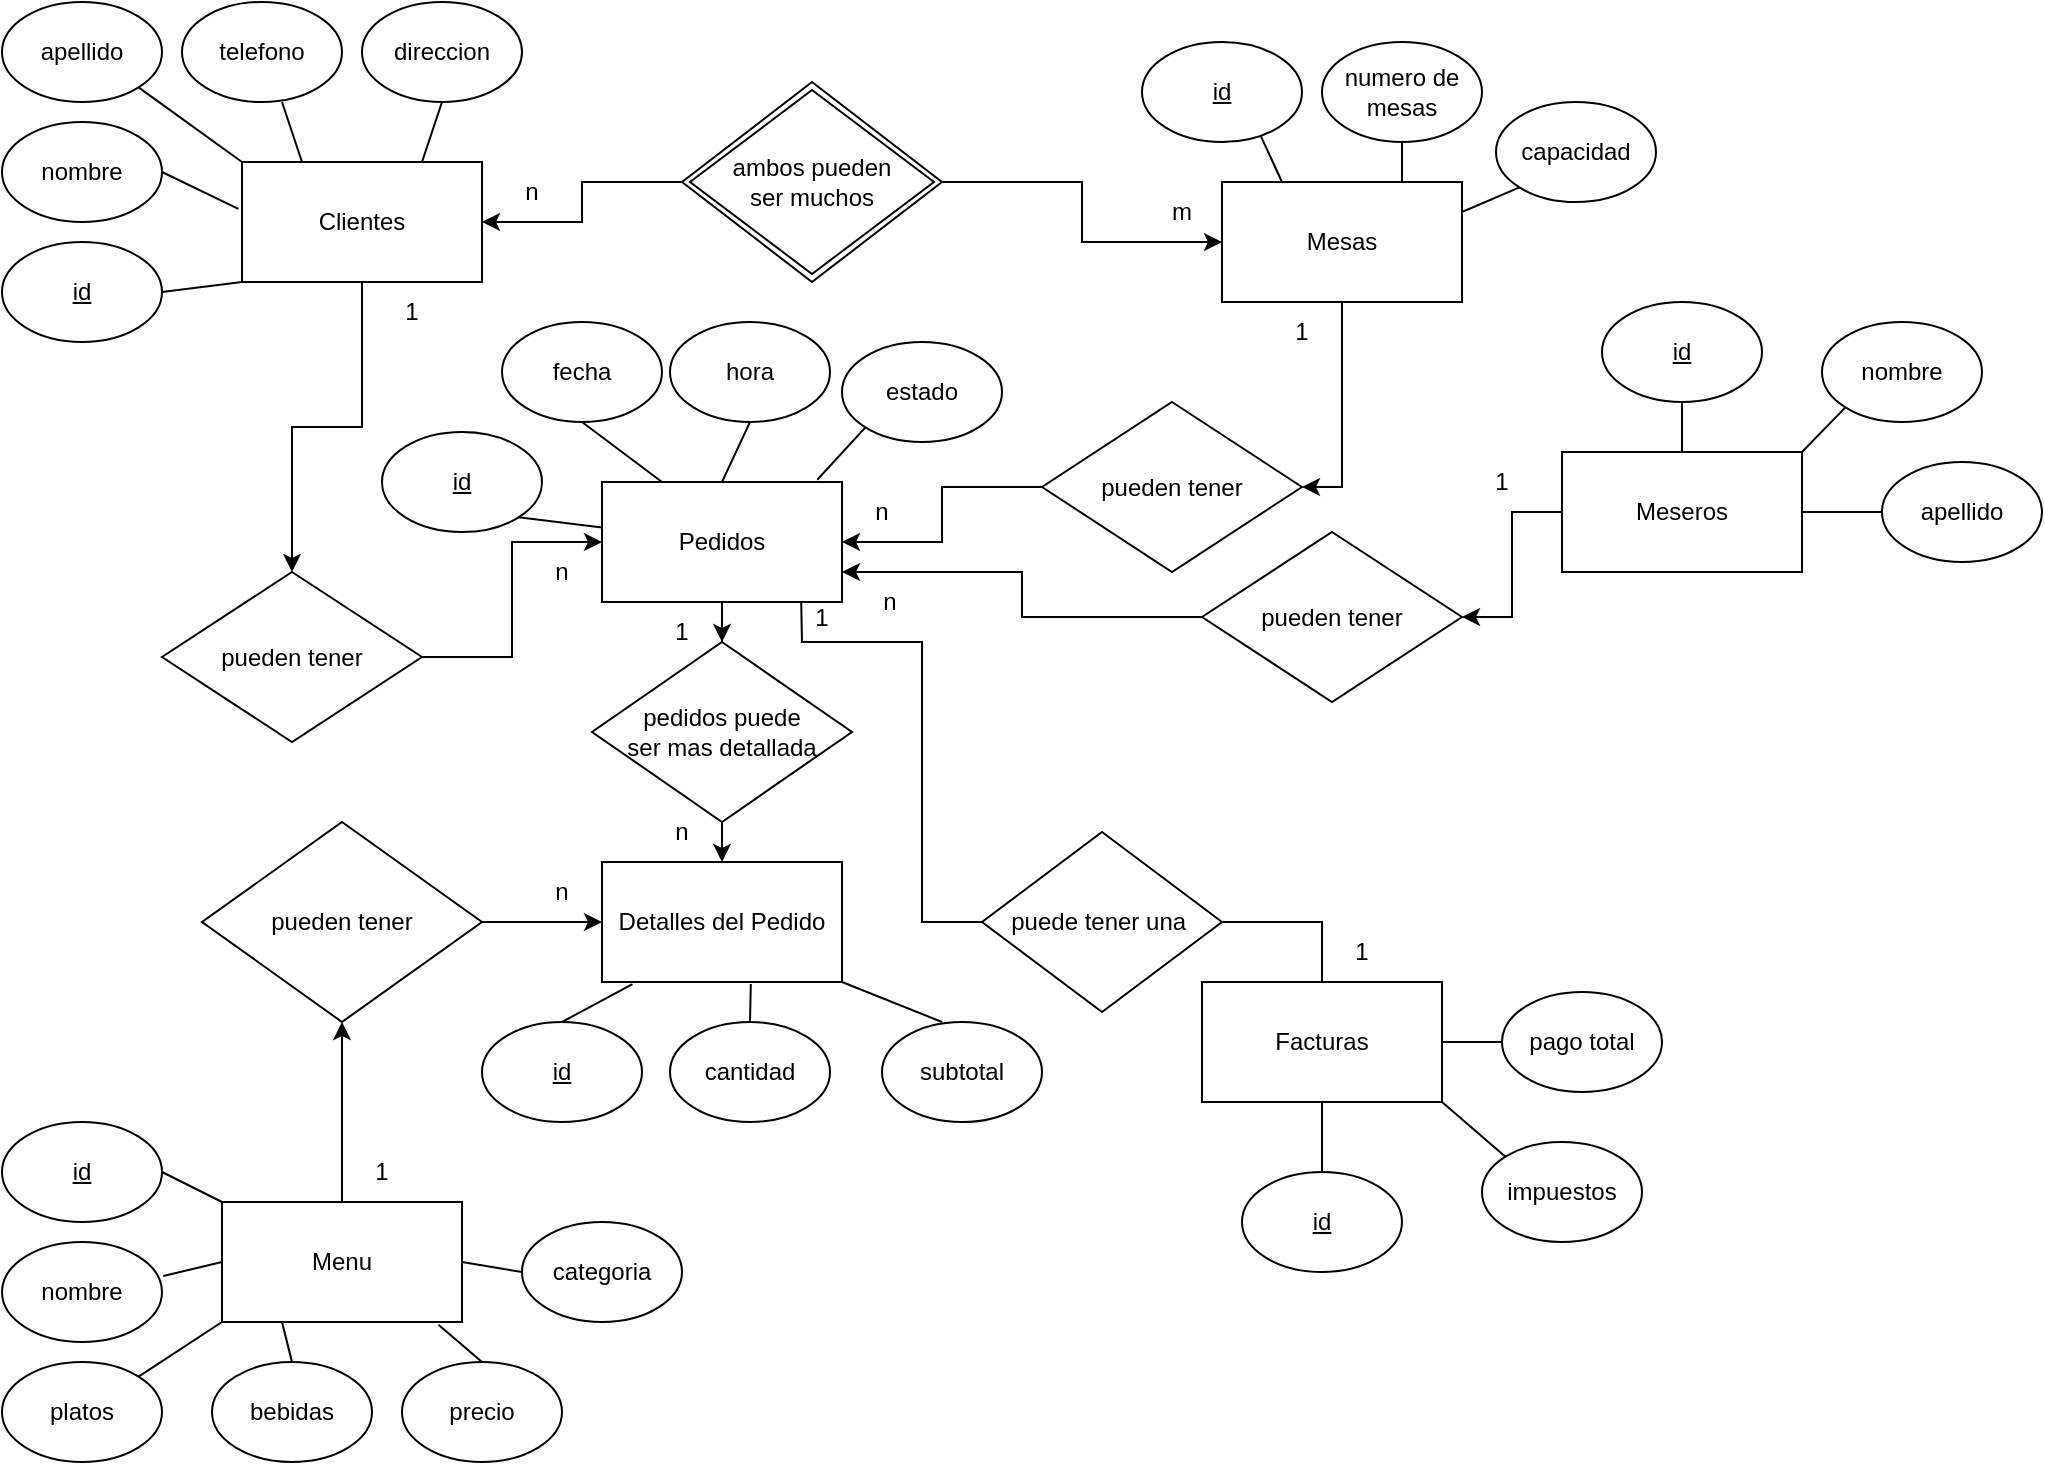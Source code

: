 <mxfile version="26.0.14">
  <diagram name="Página-1" id="WAFiXAsMAz0UJ1M0hnzs">
    <mxGraphModel dx="1290" dy="563" grid="1" gridSize="10" guides="1" tooltips="1" connect="1" arrows="1" fold="1" page="1" pageScale="1" pageWidth="827" pageHeight="1169" math="0" shadow="0">
      <root>
        <mxCell id="0" />
        <mxCell id="1" parent="0" />
        <mxCell id="Kp8BGL8UJKe5xmwrFvUl-74" style="edgeStyle=orthogonalEdgeStyle;rounded=0;orthogonalLoop=1;jettySize=auto;html=1;entryX=0.5;entryY=0;entryDx=0;entryDy=0;" parent="1" source="Kp8BGL8UJKe5xmwrFvUl-1" target="Kp8BGL8UJKe5xmwrFvUl-71" edge="1">
          <mxGeometry relative="1" as="geometry" />
        </mxCell>
        <mxCell id="Kp8BGL8UJKe5xmwrFvUl-1" value="Clientes" style="rounded=0;whiteSpace=wrap;html=1;" parent="1" vertex="1">
          <mxGeometry x="120" y="80" width="120" height="60" as="geometry" />
        </mxCell>
        <mxCell id="Kp8BGL8UJKe5xmwrFvUl-132" style="edgeStyle=orthogonalEdgeStyle;rounded=0;orthogonalLoop=1;jettySize=auto;html=1;entryX=0.5;entryY=0;entryDx=0;entryDy=0;" parent="1" source="Kp8BGL8UJKe5xmwrFvUl-2" target="Kp8BGL8UJKe5xmwrFvUl-131" edge="1">
          <mxGeometry relative="1" as="geometry" />
        </mxCell>
        <mxCell id="Kp8BGL8UJKe5xmwrFvUl-2" value="Pedidos" style="rounded=0;whiteSpace=wrap;html=1;" parent="1" vertex="1">
          <mxGeometry x="300" y="240" width="120" height="60" as="geometry" />
        </mxCell>
        <mxCell id="Kp8BGL8UJKe5xmwrFvUl-82" style="edgeStyle=orthogonalEdgeStyle;rounded=0;orthogonalLoop=1;jettySize=auto;html=1;entryX=1;entryY=0.5;entryDx=0;entryDy=0;" parent="1" source="Kp8BGL8UJKe5xmwrFvUl-3" target="Kp8BGL8UJKe5xmwrFvUl-80" edge="1">
          <mxGeometry relative="1" as="geometry" />
        </mxCell>
        <mxCell id="Kp8BGL8UJKe5xmwrFvUl-3" value="Mesas" style="rounded=0;whiteSpace=wrap;html=1;" parent="1" vertex="1">
          <mxGeometry x="610" y="90" width="120" height="60" as="geometry" />
        </mxCell>
        <mxCell id="Kp8BGL8UJKe5xmwrFvUl-119" style="edgeStyle=orthogonalEdgeStyle;rounded=0;orthogonalLoop=1;jettySize=auto;html=1;" parent="1" source="Kp8BGL8UJKe5xmwrFvUl-6" target="Kp8BGL8UJKe5xmwrFvUl-118" edge="1">
          <mxGeometry relative="1" as="geometry" />
        </mxCell>
        <mxCell id="Kp8BGL8UJKe5xmwrFvUl-6" value="Meseros" style="rounded=0;whiteSpace=wrap;html=1;" parent="1" vertex="1">
          <mxGeometry x="780" y="225" width="120" height="60" as="geometry" />
        </mxCell>
        <mxCell id="Kp8BGL8UJKe5xmwrFvUl-8" value="apellido" style="ellipse;whiteSpace=wrap;html=1;" parent="1" vertex="1">
          <mxGeometry width="80" height="50" as="geometry" />
        </mxCell>
        <mxCell id="Kp8BGL8UJKe5xmwrFvUl-10" value="telefono" style="ellipse;whiteSpace=wrap;html=1;" parent="1" vertex="1">
          <mxGeometry x="90" width="80" height="50" as="geometry" />
        </mxCell>
        <mxCell id="Kp8BGL8UJKe5xmwrFvUl-11" value="nombre" style="ellipse;whiteSpace=wrap;html=1;" parent="1" vertex="1">
          <mxGeometry y="60" width="80" height="50" as="geometry" />
        </mxCell>
        <mxCell id="Kp8BGL8UJKe5xmwrFvUl-12" value="&lt;u&gt;id&lt;/u&gt;" style="ellipse;whiteSpace=wrap;html=1;" parent="1" vertex="1">
          <mxGeometry y="120" width="80" height="50" as="geometry" />
        </mxCell>
        <mxCell id="Kp8BGL8UJKe5xmwrFvUl-13" value="direccion" style="ellipse;whiteSpace=wrap;html=1;" parent="1" vertex="1">
          <mxGeometry x="180" width="80" height="50" as="geometry" />
        </mxCell>
        <mxCell id="Kp8BGL8UJKe5xmwrFvUl-14" value="" style="endArrow=none;html=1;rounded=0;exitX=-0.015;exitY=0.39;exitDx=0;exitDy=0;exitPerimeter=0;entryX=1;entryY=0.5;entryDx=0;entryDy=0;" parent="1" source="Kp8BGL8UJKe5xmwrFvUl-1" target="Kp8BGL8UJKe5xmwrFvUl-11" edge="1">
          <mxGeometry width="50" height="50" relative="1" as="geometry">
            <mxPoint x="120" y="120" as="sourcePoint" />
            <mxPoint x="170" y="70" as="targetPoint" />
          </mxGeometry>
        </mxCell>
        <mxCell id="Kp8BGL8UJKe5xmwrFvUl-15" value="" style="endArrow=none;html=1;rounded=0;exitX=0;exitY=1;exitDx=0;exitDy=0;entryX=1;entryY=0.5;entryDx=0;entryDy=0;" parent="1" source="Kp8BGL8UJKe5xmwrFvUl-1" target="Kp8BGL8UJKe5xmwrFvUl-12" edge="1">
          <mxGeometry width="50" height="50" relative="1" as="geometry">
            <mxPoint x="130" y="130" as="sourcePoint" />
            <mxPoint x="180" y="80" as="targetPoint" />
          </mxGeometry>
        </mxCell>
        <mxCell id="Kp8BGL8UJKe5xmwrFvUl-16" value="" style="endArrow=none;html=1;rounded=0;exitX=0;exitY=0;exitDx=0;exitDy=0;entryX=1;entryY=1;entryDx=0;entryDy=0;" parent="1" source="Kp8BGL8UJKe5xmwrFvUl-1" target="Kp8BGL8UJKe5xmwrFvUl-8" edge="1">
          <mxGeometry width="50" height="50" relative="1" as="geometry">
            <mxPoint x="140" y="140" as="sourcePoint" />
            <mxPoint x="190" y="90" as="targetPoint" />
          </mxGeometry>
        </mxCell>
        <mxCell id="Kp8BGL8UJKe5xmwrFvUl-17" value="" style="endArrow=none;html=1;rounded=0;exitX=0.25;exitY=0;exitDx=0;exitDy=0;entryX=0.625;entryY=1;entryDx=0;entryDy=0;entryPerimeter=0;" parent="1" source="Kp8BGL8UJKe5xmwrFvUl-1" target="Kp8BGL8UJKe5xmwrFvUl-10" edge="1">
          <mxGeometry width="50" height="50" relative="1" as="geometry">
            <mxPoint x="150" y="150" as="sourcePoint" />
            <mxPoint x="200" y="100" as="targetPoint" />
          </mxGeometry>
        </mxCell>
        <mxCell id="Kp8BGL8UJKe5xmwrFvUl-18" value="" style="endArrow=none;html=1;rounded=0;exitX=0.75;exitY=0;exitDx=0;exitDy=0;entryX=0.5;entryY=1;entryDx=0;entryDy=0;" parent="1" source="Kp8BGL8UJKe5xmwrFvUl-1" target="Kp8BGL8UJKe5xmwrFvUl-13" edge="1">
          <mxGeometry width="50" height="50" relative="1" as="geometry">
            <mxPoint x="160" y="160" as="sourcePoint" />
            <mxPoint x="210" y="110" as="targetPoint" />
          </mxGeometry>
        </mxCell>
        <mxCell id="Kp8BGL8UJKe5xmwrFvUl-31" value="hora" style="ellipse;whiteSpace=wrap;html=1;" parent="1" vertex="1">
          <mxGeometry x="334" y="160" width="80" height="50" as="geometry" />
        </mxCell>
        <mxCell id="Kp8BGL8UJKe5xmwrFvUl-32" value="estado" style="ellipse;whiteSpace=wrap;html=1;" parent="1" vertex="1">
          <mxGeometry x="420" y="170" width="80" height="50" as="geometry" />
        </mxCell>
        <mxCell id="Kp8BGL8UJKe5xmwrFvUl-33" value="fecha" style="ellipse;whiteSpace=wrap;html=1;" parent="1" vertex="1">
          <mxGeometry x="250" y="160" width="80" height="50" as="geometry" />
        </mxCell>
        <mxCell id="Kp8BGL8UJKe5xmwrFvUl-34" value="&lt;u&gt;id&lt;/u&gt;" style="ellipse;whiteSpace=wrap;html=1;" parent="1" vertex="1">
          <mxGeometry x="190" y="215" width="80" height="50" as="geometry" />
        </mxCell>
        <mxCell id="Kp8BGL8UJKe5xmwrFvUl-36" value="&lt;u&gt;id&lt;/u&gt;" style="ellipse;whiteSpace=wrap;html=1;" parent="1" vertex="1">
          <mxGeometry x="570" y="20" width="80" height="50" as="geometry" />
        </mxCell>
        <mxCell id="Kp8BGL8UJKe5xmwrFvUl-38" value="numero de mesas" style="ellipse;whiteSpace=wrap;html=1;" parent="1" vertex="1">
          <mxGeometry x="660" y="20" width="80" height="50" as="geometry" />
        </mxCell>
        <mxCell id="Kp8BGL8UJKe5xmwrFvUl-39" value="capacidad" style="ellipse;whiteSpace=wrap;html=1;" parent="1" vertex="1">
          <mxGeometry x="747" y="50" width="80" height="50" as="geometry" />
        </mxCell>
        <mxCell id="Kp8BGL8UJKe5xmwrFvUl-40" value="" style="endArrow=none;html=1;rounded=0;exitX=0.25;exitY=0;exitDx=0;exitDy=0;entryX=0.74;entryY=0.932;entryDx=0;entryDy=0;entryPerimeter=0;" parent="1" source="Kp8BGL8UJKe5xmwrFvUl-3" target="Kp8BGL8UJKe5xmwrFvUl-36" edge="1">
          <mxGeometry width="50" height="50" relative="1" as="geometry">
            <mxPoint x="530" y="220" as="sourcePoint" />
            <mxPoint x="580" y="170" as="targetPoint" />
          </mxGeometry>
        </mxCell>
        <mxCell id="Kp8BGL8UJKe5xmwrFvUl-41" value="" style="endArrow=none;html=1;rounded=0;exitX=0.75;exitY=0;exitDx=0;exitDy=0;entryX=0.5;entryY=1;entryDx=0;entryDy=0;" parent="1" source="Kp8BGL8UJKe5xmwrFvUl-3" target="Kp8BGL8UJKe5xmwrFvUl-38" edge="1">
          <mxGeometry width="50" height="50" relative="1" as="geometry">
            <mxPoint x="540" y="230" as="sourcePoint" />
            <mxPoint x="590" y="180" as="targetPoint" />
          </mxGeometry>
        </mxCell>
        <mxCell id="Kp8BGL8UJKe5xmwrFvUl-42" value="" style="endArrow=none;html=1;rounded=0;exitX=1;exitY=0.25;exitDx=0;exitDy=0;entryX=0;entryY=1;entryDx=0;entryDy=0;" parent="1" source="Kp8BGL8UJKe5xmwrFvUl-3" target="Kp8BGL8UJKe5xmwrFvUl-39" edge="1">
          <mxGeometry width="50" height="50" relative="1" as="geometry">
            <mxPoint x="550" y="240" as="sourcePoint" />
            <mxPoint x="600" y="190" as="targetPoint" />
          </mxGeometry>
        </mxCell>
        <mxCell id="Kp8BGL8UJKe5xmwrFvUl-43" value="" style="endArrow=none;html=1;rounded=0;exitX=0.5;exitY=0;exitDx=0;exitDy=0;entryX=0.5;entryY=1;entryDx=0;entryDy=0;" parent="1" source="Kp8BGL8UJKe5xmwrFvUl-6" target="Kp8BGL8UJKe5xmwrFvUl-49" edge="1">
          <mxGeometry width="50" height="50" relative="1" as="geometry">
            <mxPoint x="515" y="260" as="sourcePoint" />
            <mxPoint x="565" y="210" as="targetPoint" />
          </mxGeometry>
        </mxCell>
        <mxCell id="Kp8BGL8UJKe5xmwrFvUl-44" value="" style="endArrow=none;html=1;rounded=0;exitX=1;exitY=0;exitDx=0;exitDy=0;entryX=0;entryY=1;entryDx=0;entryDy=0;" parent="1" source="Kp8BGL8UJKe5xmwrFvUl-6" target="Kp8BGL8UJKe5xmwrFvUl-48" edge="1">
          <mxGeometry width="50" height="50" relative="1" as="geometry">
            <mxPoint x="480" y="330" as="sourcePoint" />
            <mxPoint x="530" y="280" as="targetPoint" />
          </mxGeometry>
        </mxCell>
        <mxCell id="Kp8BGL8UJKe5xmwrFvUl-45" value="" style="endArrow=none;html=1;rounded=0;exitX=1;exitY=0.5;exitDx=0;exitDy=0;entryX=0;entryY=0.5;entryDx=0;entryDy=0;" parent="1" source="Kp8BGL8UJKe5xmwrFvUl-6" target="Kp8BGL8UJKe5xmwrFvUl-46" edge="1">
          <mxGeometry width="50" height="50" relative="1" as="geometry">
            <mxPoint x="560" y="380" as="sourcePoint" />
            <mxPoint x="610" y="330" as="targetPoint" />
          </mxGeometry>
        </mxCell>
        <mxCell id="Kp8BGL8UJKe5xmwrFvUl-46" value="apellido" style="ellipse;whiteSpace=wrap;html=1;" parent="1" vertex="1">
          <mxGeometry x="940" y="230" width="80" height="50" as="geometry" />
        </mxCell>
        <mxCell id="Kp8BGL8UJKe5xmwrFvUl-48" value="nombre" style="ellipse;whiteSpace=wrap;html=1;" parent="1" vertex="1">
          <mxGeometry x="910" y="160" width="80" height="50" as="geometry" />
        </mxCell>
        <mxCell id="Kp8BGL8UJKe5xmwrFvUl-49" value="&lt;u&gt;id&lt;/u&gt;" style="ellipse;whiteSpace=wrap;html=1;" parent="1" vertex="1">
          <mxGeometry x="800" y="150" width="80" height="50" as="geometry" />
        </mxCell>
        <mxCell id="Kp8BGL8UJKe5xmwrFvUl-62" value="" style="endArrow=none;html=1;rounded=0;exitX=0;exitY=1;exitDx=0;exitDy=0;entryX=0.897;entryY=-0.019;entryDx=0;entryDy=0;entryPerimeter=0;" parent="1" source="Kp8BGL8UJKe5xmwrFvUl-32" target="Kp8BGL8UJKe5xmwrFvUl-2" edge="1">
          <mxGeometry width="50" height="50" relative="1" as="geometry">
            <mxPoint x="460" y="260" as="sourcePoint" />
            <mxPoint x="390" y="260" as="targetPoint" />
          </mxGeometry>
        </mxCell>
        <mxCell id="Kp8BGL8UJKe5xmwrFvUl-64" value="" style="endArrow=none;html=1;rounded=0;exitX=0.5;exitY=1;exitDx=0;exitDy=0;entryX=0.5;entryY=0;entryDx=0;entryDy=0;" parent="1" source="Kp8BGL8UJKe5xmwrFvUl-31" target="Kp8BGL8UJKe5xmwrFvUl-2" edge="1">
          <mxGeometry width="50" height="50" relative="1" as="geometry">
            <mxPoint x="500" y="260" as="sourcePoint" />
            <mxPoint x="374" y="250" as="targetPoint" />
          </mxGeometry>
        </mxCell>
        <mxCell id="Kp8BGL8UJKe5xmwrFvUl-65" value="" style="endArrow=none;html=1;rounded=0;exitX=0.5;exitY=1;exitDx=0;exitDy=0;entryX=0.25;entryY=0;entryDx=0;entryDy=0;" parent="1" source="Kp8BGL8UJKe5xmwrFvUl-33" target="Kp8BGL8UJKe5xmwrFvUl-2" edge="1">
          <mxGeometry width="50" height="50" relative="1" as="geometry">
            <mxPoint x="430" y="250" as="sourcePoint" />
            <mxPoint x="320" y="260" as="targetPoint" />
          </mxGeometry>
        </mxCell>
        <mxCell id="Kp8BGL8UJKe5xmwrFvUl-66" value="" style="endArrow=none;html=1;rounded=0;exitX=1;exitY=1;exitDx=0;exitDy=0;" parent="1" source="Kp8BGL8UJKe5xmwrFvUl-34" target="Kp8BGL8UJKe5xmwrFvUl-2" edge="1">
          <mxGeometry width="50" height="50" relative="1" as="geometry">
            <mxPoint x="260" y="240" as="sourcePoint" />
            <mxPoint x="490" y="160" as="targetPoint" />
          </mxGeometry>
        </mxCell>
        <mxCell id="Kp8BGL8UJKe5xmwrFvUl-69" style="edgeStyle=orthogonalEdgeStyle;rounded=0;orthogonalLoop=1;jettySize=auto;html=1;entryX=1;entryY=0.5;entryDx=0;entryDy=0;" parent="1" source="Kp8BGL8UJKe5xmwrFvUl-68" target="Kp8BGL8UJKe5xmwrFvUl-1" edge="1">
          <mxGeometry relative="1" as="geometry" />
        </mxCell>
        <mxCell id="Kp8BGL8UJKe5xmwrFvUl-121" style="edgeStyle=orthogonalEdgeStyle;rounded=0;orthogonalLoop=1;jettySize=auto;html=1;entryX=0;entryY=0.5;entryDx=0;entryDy=0;" parent="1" source="Kp8BGL8UJKe5xmwrFvUl-68" target="Kp8BGL8UJKe5xmwrFvUl-3" edge="1">
          <mxGeometry relative="1" as="geometry" />
        </mxCell>
        <mxCell id="Kp8BGL8UJKe5xmwrFvUl-68" value="ambos pueden&lt;div&gt;ser muchos&lt;/div&gt;" style="shape=rhombus;double=1;perimeter=rhombusPerimeter;whiteSpace=wrap;html=1;align=center;" parent="1" vertex="1">
          <mxGeometry x="340" y="40" width="130" height="100" as="geometry" />
        </mxCell>
        <mxCell id="Kp8BGL8UJKe5xmwrFvUl-134" style="edgeStyle=orthogonalEdgeStyle;rounded=0;orthogonalLoop=1;jettySize=auto;html=1;entryX=0;entryY=0.5;entryDx=0;entryDy=0;" parent="1" source="Kp8BGL8UJKe5xmwrFvUl-71" target="Kp8BGL8UJKe5xmwrFvUl-2" edge="1">
          <mxGeometry relative="1" as="geometry" />
        </mxCell>
        <mxCell id="Kp8BGL8UJKe5xmwrFvUl-71" value="pueden tener" style="shape=rhombus;perimeter=rhombusPerimeter;whiteSpace=wrap;html=1;align=center;" parent="1" vertex="1">
          <mxGeometry x="80" y="285" width="130" height="85" as="geometry" />
        </mxCell>
        <mxCell id="Kp8BGL8UJKe5xmwrFvUl-127" style="edgeStyle=orthogonalEdgeStyle;rounded=0;orthogonalLoop=1;jettySize=auto;html=1;entryX=0;entryY=0.5;entryDx=0;entryDy=0;" parent="1" source="Kp8BGL8UJKe5xmwrFvUl-72" target="Kp8BGL8UJKe5xmwrFvUl-97" edge="1">
          <mxGeometry relative="1" as="geometry" />
        </mxCell>
        <mxCell id="Kp8BGL8UJKe5xmwrFvUl-72" value="pueden tener" style="shape=rhombus;perimeter=rhombusPerimeter;whiteSpace=wrap;html=1;align=center;" parent="1" vertex="1">
          <mxGeometry x="100" y="410" width="140" height="100" as="geometry" />
        </mxCell>
        <mxCell id="Kp8BGL8UJKe5xmwrFvUl-83" style="edgeStyle=orthogonalEdgeStyle;rounded=0;orthogonalLoop=1;jettySize=auto;html=1;exitX=0;exitY=0.5;exitDx=0;exitDy=0;entryX=1;entryY=0.5;entryDx=0;entryDy=0;" parent="1" source="Kp8BGL8UJKe5xmwrFvUl-80" target="Kp8BGL8UJKe5xmwrFvUl-2" edge="1">
          <mxGeometry relative="1" as="geometry" />
        </mxCell>
        <mxCell id="Kp8BGL8UJKe5xmwrFvUl-80" value="pueden tener" style="shape=rhombus;perimeter=rhombusPerimeter;whiteSpace=wrap;html=1;align=center;" parent="1" vertex="1">
          <mxGeometry x="520" y="200" width="130" height="85" as="geometry" />
        </mxCell>
        <mxCell id="Kp8BGL8UJKe5xmwrFvUl-126" style="edgeStyle=orthogonalEdgeStyle;rounded=0;orthogonalLoop=1;jettySize=auto;html=1;entryX=0.5;entryY=1;entryDx=0;entryDy=0;" parent="1" source="Kp8BGL8UJKe5xmwrFvUl-84" target="Kp8BGL8UJKe5xmwrFvUl-72" edge="1">
          <mxGeometry relative="1" as="geometry" />
        </mxCell>
        <mxCell id="Kp8BGL8UJKe5xmwrFvUl-84" value="Menu" style="rounded=0;whiteSpace=wrap;html=1;" parent="1" vertex="1">
          <mxGeometry x="110" y="600" width="120" height="60" as="geometry" />
        </mxCell>
        <mxCell id="Kp8BGL8UJKe5xmwrFvUl-85" value="&lt;u&gt;id&lt;/u&gt;" style="ellipse;whiteSpace=wrap;html=1;" parent="1" vertex="1">
          <mxGeometry y="560" width="80" height="50" as="geometry" />
        </mxCell>
        <mxCell id="Kp8BGL8UJKe5xmwrFvUl-86" value="nombre" style="ellipse;whiteSpace=wrap;html=1;" parent="1" vertex="1">
          <mxGeometry y="620" width="80" height="50" as="geometry" />
        </mxCell>
        <mxCell id="Kp8BGL8UJKe5xmwrFvUl-87" value="categoria" style="ellipse;whiteSpace=wrap;html=1;" parent="1" vertex="1">
          <mxGeometry x="260" y="610" width="80" height="50" as="geometry" />
        </mxCell>
        <mxCell id="Kp8BGL8UJKe5xmwrFvUl-88" value="precio" style="ellipse;whiteSpace=wrap;html=1;" parent="1" vertex="1">
          <mxGeometry x="200" y="680" width="80" height="50" as="geometry" />
        </mxCell>
        <mxCell id="Kp8BGL8UJKe5xmwrFvUl-89" value="bebidas" style="ellipse;whiteSpace=wrap;html=1;" parent="1" vertex="1">
          <mxGeometry x="105" y="680" width="80" height="50" as="geometry" />
        </mxCell>
        <mxCell id="Kp8BGL8UJKe5xmwrFvUl-90" value="platos" style="ellipse;whiteSpace=wrap;html=1;" parent="1" vertex="1">
          <mxGeometry y="680" width="80" height="50" as="geometry" />
        </mxCell>
        <mxCell id="Kp8BGL8UJKe5xmwrFvUl-91" value="" style="endArrow=none;html=1;rounded=0;exitX=1;exitY=0.5;exitDx=0;exitDy=0;entryX=0;entryY=0.5;entryDx=0;entryDy=0;" parent="1" source="Kp8BGL8UJKe5xmwrFvUl-84" target="Kp8BGL8UJKe5xmwrFvUl-87" edge="1">
          <mxGeometry width="50" height="50" relative="1" as="geometry">
            <mxPoint x="210" y="350" as="sourcePoint" />
            <mxPoint x="170" y="355" as="targetPoint" />
          </mxGeometry>
        </mxCell>
        <mxCell id="Kp8BGL8UJKe5xmwrFvUl-92" value="" style="endArrow=none;html=1;rounded=0;exitX=0.902;exitY=1.023;exitDx=0;exitDy=0;entryX=0.5;entryY=0;entryDx=0;entryDy=0;exitPerimeter=0;" parent="1" source="Kp8BGL8UJKe5xmwrFvUl-84" target="Kp8BGL8UJKe5xmwrFvUl-88" edge="1">
          <mxGeometry width="50" height="50" relative="1" as="geometry">
            <mxPoint x="220" y="360" as="sourcePoint" />
            <mxPoint x="180" y="365" as="targetPoint" />
          </mxGeometry>
        </mxCell>
        <mxCell id="Kp8BGL8UJKe5xmwrFvUl-93" value="" style="endArrow=none;html=1;rounded=0;exitX=0.25;exitY=1;exitDx=0;exitDy=0;entryX=0.5;entryY=0;entryDx=0;entryDy=0;" parent="1" source="Kp8BGL8UJKe5xmwrFvUl-84" target="Kp8BGL8UJKe5xmwrFvUl-89" edge="1">
          <mxGeometry width="50" height="50" relative="1" as="geometry">
            <mxPoint x="230" y="370" as="sourcePoint" />
            <mxPoint x="190" y="375" as="targetPoint" />
          </mxGeometry>
        </mxCell>
        <mxCell id="Kp8BGL8UJKe5xmwrFvUl-94" value="" style="endArrow=none;html=1;rounded=0;exitX=0;exitY=1;exitDx=0;exitDy=0;entryX=1;entryY=0;entryDx=0;entryDy=0;" parent="1" source="Kp8BGL8UJKe5xmwrFvUl-84" target="Kp8BGL8UJKe5xmwrFvUl-90" edge="1">
          <mxGeometry width="50" height="50" relative="1" as="geometry">
            <mxPoint x="240" y="380" as="sourcePoint" />
            <mxPoint x="200" y="385" as="targetPoint" />
          </mxGeometry>
        </mxCell>
        <mxCell id="Kp8BGL8UJKe5xmwrFvUl-95" value="" style="endArrow=none;html=1;rounded=0;entryX=1.008;entryY=0.34;entryDx=0;entryDy=0;entryPerimeter=0;exitX=0;exitY=0.5;exitDx=0;exitDy=0;" parent="1" source="Kp8BGL8UJKe5xmwrFvUl-84" target="Kp8BGL8UJKe5xmwrFvUl-86" edge="1">
          <mxGeometry width="50" height="50" relative="1" as="geometry">
            <mxPoint x="190" y="620" as="sourcePoint" />
            <mxPoint x="210" y="395" as="targetPoint" />
          </mxGeometry>
        </mxCell>
        <mxCell id="Kp8BGL8UJKe5xmwrFvUl-96" value="" style="endArrow=none;html=1;rounded=0;exitX=0;exitY=0;exitDx=0;exitDy=0;entryX=1;entryY=0.5;entryDx=0;entryDy=0;" parent="1" source="Kp8BGL8UJKe5xmwrFvUl-84" target="Kp8BGL8UJKe5xmwrFvUl-85" edge="1">
          <mxGeometry width="50" height="50" relative="1" as="geometry">
            <mxPoint x="260" y="400" as="sourcePoint" />
            <mxPoint x="220" y="405" as="targetPoint" />
          </mxGeometry>
        </mxCell>
        <mxCell id="Kp8BGL8UJKe5xmwrFvUl-97" value="Detalles del Pedido" style="rounded=0;whiteSpace=wrap;html=1;" parent="1" vertex="1">
          <mxGeometry x="300" y="430" width="120" height="60" as="geometry" />
        </mxCell>
        <mxCell id="Kp8BGL8UJKe5xmwrFvUl-98" value="&lt;u&gt;id&lt;/u&gt;" style="ellipse;whiteSpace=wrap;html=1;" parent="1" vertex="1">
          <mxGeometry x="240" y="510" width="80" height="50" as="geometry" />
        </mxCell>
        <mxCell id="Kp8BGL8UJKe5xmwrFvUl-99" value="cantidad" style="ellipse;whiteSpace=wrap;html=1;" parent="1" vertex="1">
          <mxGeometry x="334" y="510" width="80" height="50" as="geometry" />
        </mxCell>
        <mxCell id="Kp8BGL8UJKe5xmwrFvUl-100" value="subtotal" style="ellipse;whiteSpace=wrap;html=1;" parent="1" vertex="1">
          <mxGeometry x="440" y="510" width="80" height="50" as="geometry" />
        </mxCell>
        <mxCell id="Kp8BGL8UJKe5xmwrFvUl-101" value="" style="endArrow=none;html=1;rounded=0;exitX=0.127;exitY=1.017;exitDx=0;exitDy=0;entryX=0.5;entryY=0;entryDx=0;entryDy=0;exitPerimeter=0;" parent="1" source="Kp8BGL8UJKe5xmwrFvUl-97" target="Kp8BGL8UJKe5xmwrFvUl-98" edge="1">
          <mxGeometry width="50" height="50" relative="1" as="geometry">
            <mxPoint x="880" y="460" as="sourcePoint" />
            <mxPoint x="900" y="430" as="targetPoint" />
          </mxGeometry>
        </mxCell>
        <mxCell id="Kp8BGL8UJKe5xmwrFvUl-102" value="" style="endArrow=none;html=1;rounded=0;exitX=0.5;exitY=0;exitDx=0;exitDy=0;entryX=0.62;entryY=1.017;entryDx=0;entryDy=0;entryPerimeter=0;" parent="1" source="Kp8BGL8UJKe5xmwrFvUl-99" target="Kp8BGL8UJKe5xmwrFvUl-97" edge="1">
          <mxGeometry width="50" height="50" relative="1" as="geometry">
            <mxPoint x="810" y="670" as="sourcePoint" />
            <mxPoint x="830" y="640" as="targetPoint" />
          </mxGeometry>
        </mxCell>
        <mxCell id="Kp8BGL8UJKe5xmwrFvUl-103" value="" style="endArrow=none;html=1;rounded=0;exitX=0.375;exitY=0;exitDx=0;exitDy=0;entryX=1;entryY=1;entryDx=0;entryDy=0;exitPerimeter=0;" parent="1" source="Kp8BGL8UJKe5xmwrFvUl-100" target="Kp8BGL8UJKe5xmwrFvUl-97" edge="1">
          <mxGeometry width="50" height="50" relative="1" as="geometry">
            <mxPoint x="810" y="695" as="sourcePoint" />
            <mxPoint x="830" y="665" as="targetPoint" />
          </mxGeometry>
        </mxCell>
        <mxCell id="Kp8BGL8UJKe5xmwrFvUl-104" value="Facturas" style="rounded=0;whiteSpace=wrap;html=1;" parent="1" vertex="1">
          <mxGeometry x="600" y="490" width="120" height="60" as="geometry" />
        </mxCell>
        <mxCell id="Kp8BGL8UJKe5xmwrFvUl-105" value="pago total" style="ellipse;whiteSpace=wrap;html=1;" parent="1" vertex="1">
          <mxGeometry x="750" y="495" width="80" height="50" as="geometry" />
        </mxCell>
        <mxCell id="Kp8BGL8UJKe5xmwrFvUl-106" value="impuestos" style="ellipse;whiteSpace=wrap;html=1;" parent="1" vertex="1">
          <mxGeometry x="740" y="570" width="80" height="50" as="geometry" />
        </mxCell>
        <mxCell id="Kp8BGL8UJKe5xmwrFvUl-107" value="&lt;u&gt;id&lt;/u&gt;" style="ellipse;whiteSpace=wrap;html=1;" parent="1" vertex="1">
          <mxGeometry x="620" y="585" width="80" height="50" as="geometry" />
        </mxCell>
        <mxCell id="Kp8BGL8UJKe5xmwrFvUl-108" value="" style="endArrow=none;html=1;rounded=0;entryX=0.5;entryY=1;entryDx=0;entryDy=0;exitX=0.5;exitY=0;exitDx=0;exitDy=0;" parent="1" source="Kp8BGL8UJKe5xmwrFvUl-107" target="Kp8BGL8UJKe5xmwrFvUl-104" edge="1">
          <mxGeometry width="50" height="50" relative="1" as="geometry">
            <mxPoint x="680" y="580" as="sourcePoint" />
            <mxPoint x="980" y="310" as="targetPoint" />
          </mxGeometry>
        </mxCell>
        <mxCell id="Kp8BGL8UJKe5xmwrFvUl-109" value="" style="endArrow=none;html=1;rounded=0;exitX=0;exitY=0;exitDx=0;exitDy=0;entryX=1;entryY=1;entryDx=0;entryDy=0;" parent="1" source="Kp8BGL8UJKe5xmwrFvUl-106" target="Kp8BGL8UJKe5xmwrFvUl-104" edge="1">
          <mxGeometry width="50" height="50" relative="1" as="geometry">
            <mxPoint x="970" y="350" as="sourcePoint" />
            <mxPoint x="990" y="320" as="targetPoint" />
          </mxGeometry>
        </mxCell>
        <mxCell id="Kp8BGL8UJKe5xmwrFvUl-110" value="" style="endArrow=none;html=1;rounded=0;exitX=0;exitY=0.5;exitDx=0;exitDy=0;entryX=1;entryY=0.5;entryDx=0;entryDy=0;" parent="1" source="Kp8BGL8UJKe5xmwrFvUl-105" target="Kp8BGL8UJKe5xmwrFvUl-104" edge="1">
          <mxGeometry width="50" height="50" relative="1" as="geometry">
            <mxPoint x="980" y="360" as="sourcePoint" />
            <mxPoint x="1000" y="330" as="targetPoint" />
          </mxGeometry>
        </mxCell>
        <mxCell id="Kp8BGL8UJKe5xmwrFvUl-122" style="edgeStyle=orthogonalEdgeStyle;rounded=0;orthogonalLoop=1;jettySize=auto;html=1;entryX=1;entryY=0.75;entryDx=0;entryDy=0;" parent="1" source="Kp8BGL8UJKe5xmwrFvUl-118" target="Kp8BGL8UJKe5xmwrFvUl-2" edge="1">
          <mxGeometry relative="1" as="geometry" />
        </mxCell>
        <mxCell id="Kp8BGL8UJKe5xmwrFvUl-118" value="pueden tener" style="shape=rhombus;perimeter=rhombusPerimeter;whiteSpace=wrap;html=1;align=center;" parent="1" vertex="1">
          <mxGeometry x="600" y="265" width="130" height="85" as="geometry" />
        </mxCell>
        <mxCell id="Kp8BGL8UJKe5xmwrFvUl-128" value="" style="endArrow=none;html=1;rounded=0;entryX=0;entryY=0.5;entryDx=0;entryDy=0;exitX=0.83;exitY=1.006;exitDx=0;exitDy=0;exitPerimeter=0;" parent="1" source="Kp8BGL8UJKe5xmwrFvUl-2" target="Kp8BGL8UJKe5xmwrFvUl-129" edge="1">
          <mxGeometry relative="1" as="geometry">
            <mxPoint x="440" y="320" as="sourcePoint" />
            <mxPoint x="550" y="430" as="targetPoint" />
            <Array as="points">
              <mxPoint x="400" y="320" />
              <mxPoint x="460" y="320" />
              <mxPoint x="460" y="460" />
            </Array>
          </mxGeometry>
        </mxCell>
        <mxCell id="Kp8BGL8UJKe5xmwrFvUl-129" value="puede tener una&amp;nbsp;" style="shape=rhombus;perimeter=rhombusPerimeter;whiteSpace=wrap;html=1;align=center;" parent="1" vertex="1">
          <mxGeometry x="490" y="415" width="120" height="90" as="geometry" />
        </mxCell>
        <mxCell id="Kp8BGL8UJKe5xmwrFvUl-130" value="" style="endArrow=none;html=1;rounded=0;exitX=1;exitY=0.5;exitDx=0;exitDy=0;entryX=0.5;entryY=0;entryDx=0;entryDy=0;" parent="1" source="Kp8BGL8UJKe5xmwrFvUl-129" target="Kp8BGL8UJKe5xmwrFvUl-104" edge="1">
          <mxGeometry relative="1" as="geometry">
            <mxPoint x="770" y="390" as="sourcePoint" />
            <mxPoint x="660" y="480" as="targetPoint" />
            <Array as="points">
              <mxPoint x="660" y="460" />
            </Array>
          </mxGeometry>
        </mxCell>
        <mxCell id="Kp8BGL8UJKe5xmwrFvUl-133" style="edgeStyle=orthogonalEdgeStyle;rounded=0;orthogonalLoop=1;jettySize=auto;html=1;exitX=0.5;exitY=1;exitDx=0;exitDy=0;entryX=0.5;entryY=0;entryDx=0;entryDy=0;" parent="1" source="Kp8BGL8UJKe5xmwrFvUl-131" target="Kp8BGL8UJKe5xmwrFvUl-97" edge="1">
          <mxGeometry relative="1" as="geometry" />
        </mxCell>
        <mxCell id="Kp8BGL8UJKe5xmwrFvUl-131" value="pedidos puede&lt;div&gt;ser mas detallada&lt;/div&gt;" style="shape=rhombus;perimeter=rhombusPerimeter;whiteSpace=wrap;html=1;align=center;" parent="1" vertex="1">
          <mxGeometry x="295" y="320" width="130" height="90" as="geometry" />
        </mxCell>
        <mxCell id="Kp8BGL8UJKe5xmwrFvUl-139" value="n" style="text;html=1;align=center;verticalAlign=middle;whiteSpace=wrap;rounded=0;" parent="1" vertex="1">
          <mxGeometry x="235" y="80" width="60" height="30" as="geometry" />
        </mxCell>
        <mxCell id="Kp8BGL8UJKe5xmwrFvUl-140" value="m" style="text;html=1;align=center;verticalAlign=middle;whiteSpace=wrap;rounded=0;" parent="1" vertex="1">
          <mxGeometry x="560" y="90" width="60" height="30" as="geometry" />
        </mxCell>
        <mxCell id="Kp8BGL8UJKe5xmwrFvUl-141" value="1" style="text;html=1;align=center;verticalAlign=middle;whiteSpace=wrap;rounded=0;" parent="1" vertex="1">
          <mxGeometry x="175" y="140" width="60" height="30" as="geometry" />
        </mxCell>
        <mxCell id="Kp8BGL8UJKe5xmwrFvUl-144" value="n" style="text;html=1;align=center;verticalAlign=middle;whiteSpace=wrap;rounded=0;" parent="1" vertex="1">
          <mxGeometry x="250" y="270" width="60" height="30" as="geometry" />
        </mxCell>
        <mxCell id="Kp8BGL8UJKe5xmwrFvUl-145" value="1" style="text;html=1;align=center;verticalAlign=middle;whiteSpace=wrap;rounded=0;" parent="1" vertex="1">
          <mxGeometry x="310" y="300" width="60" height="30" as="geometry" />
        </mxCell>
        <mxCell id="Kp8BGL8UJKe5xmwrFvUl-146" value="n" style="text;html=1;align=center;verticalAlign=middle;whiteSpace=wrap;rounded=0;" parent="1" vertex="1">
          <mxGeometry x="410" y="240" width="60" height="30" as="geometry" />
        </mxCell>
        <mxCell id="Kp8BGL8UJKe5xmwrFvUl-147" value="n" style="text;html=1;align=center;verticalAlign=middle;whiteSpace=wrap;rounded=0;" parent="1" vertex="1">
          <mxGeometry x="414" y="285" width="60" height="30" as="geometry" />
        </mxCell>
        <mxCell id="Kp8BGL8UJKe5xmwrFvUl-150" value="1" style="text;html=1;align=center;verticalAlign=middle;whiteSpace=wrap;rounded=0;" parent="1" vertex="1">
          <mxGeometry x="380" y="292.5" width="60" height="30" as="geometry" />
        </mxCell>
        <mxCell id="Kp8BGL8UJKe5xmwrFvUl-151" value="1" style="text;html=1;align=center;verticalAlign=middle;whiteSpace=wrap;rounded=0;" parent="1" vertex="1">
          <mxGeometry x="620" y="150" width="60" height="30" as="geometry" />
        </mxCell>
        <mxCell id="Kp8BGL8UJKe5xmwrFvUl-155" value="1" style="text;html=1;align=center;verticalAlign=middle;whiteSpace=wrap;rounded=0;" parent="1" vertex="1">
          <mxGeometry x="720" y="225" width="60" height="30" as="geometry" />
        </mxCell>
        <mxCell id="Kp8BGL8UJKe5xmwrFvUl-157" value="1" style="text;html=1;align=center;verticalAlign=middle;whiteSpace=wrap;rounded=0;" parent="1" vertex="1">
          <mxGeometry x="650" y="460" width="60" height="30" as="geometry" />
        </mxCell>
        <mxCell id="Kp8BGL8UJKe5xmwrFvUl-158" value="n" style="text;html=1;align=center;verticalAlign=middle;whiteSpace=wrap;rounded=0;" parent="1" vertex="1">
          <mxGeometry x="310" y="400" width="60" height="30" as="geometry" />
        </mxCell>
        <mxCell id="Kp8BGL8UJKe5xmwrFvUl-159" value="n" style="text;html=1;align=center;verticalAlign=middle;whiteSpace=wrap;rounded=0;" parent="1" vertex="1">
          <mxGeometry x="250" y="430" width="60" height="30" as="geometry" />
        </mxCell>
        <mxCell id="Kp8BGL8UJKe5xmwrFvUl-162" value="1" style="text;html=1;align=center;verticalAlign=middle;whiteSpace=wrap;rounded=0;" parent="1" vertex="1">
          <mxGeometry x="160" y="570" width="60" height="30" as="geometry" />
        </mxCell>
      </root>
    </mxGraphModel>
  </diagram>
</mxfile>
